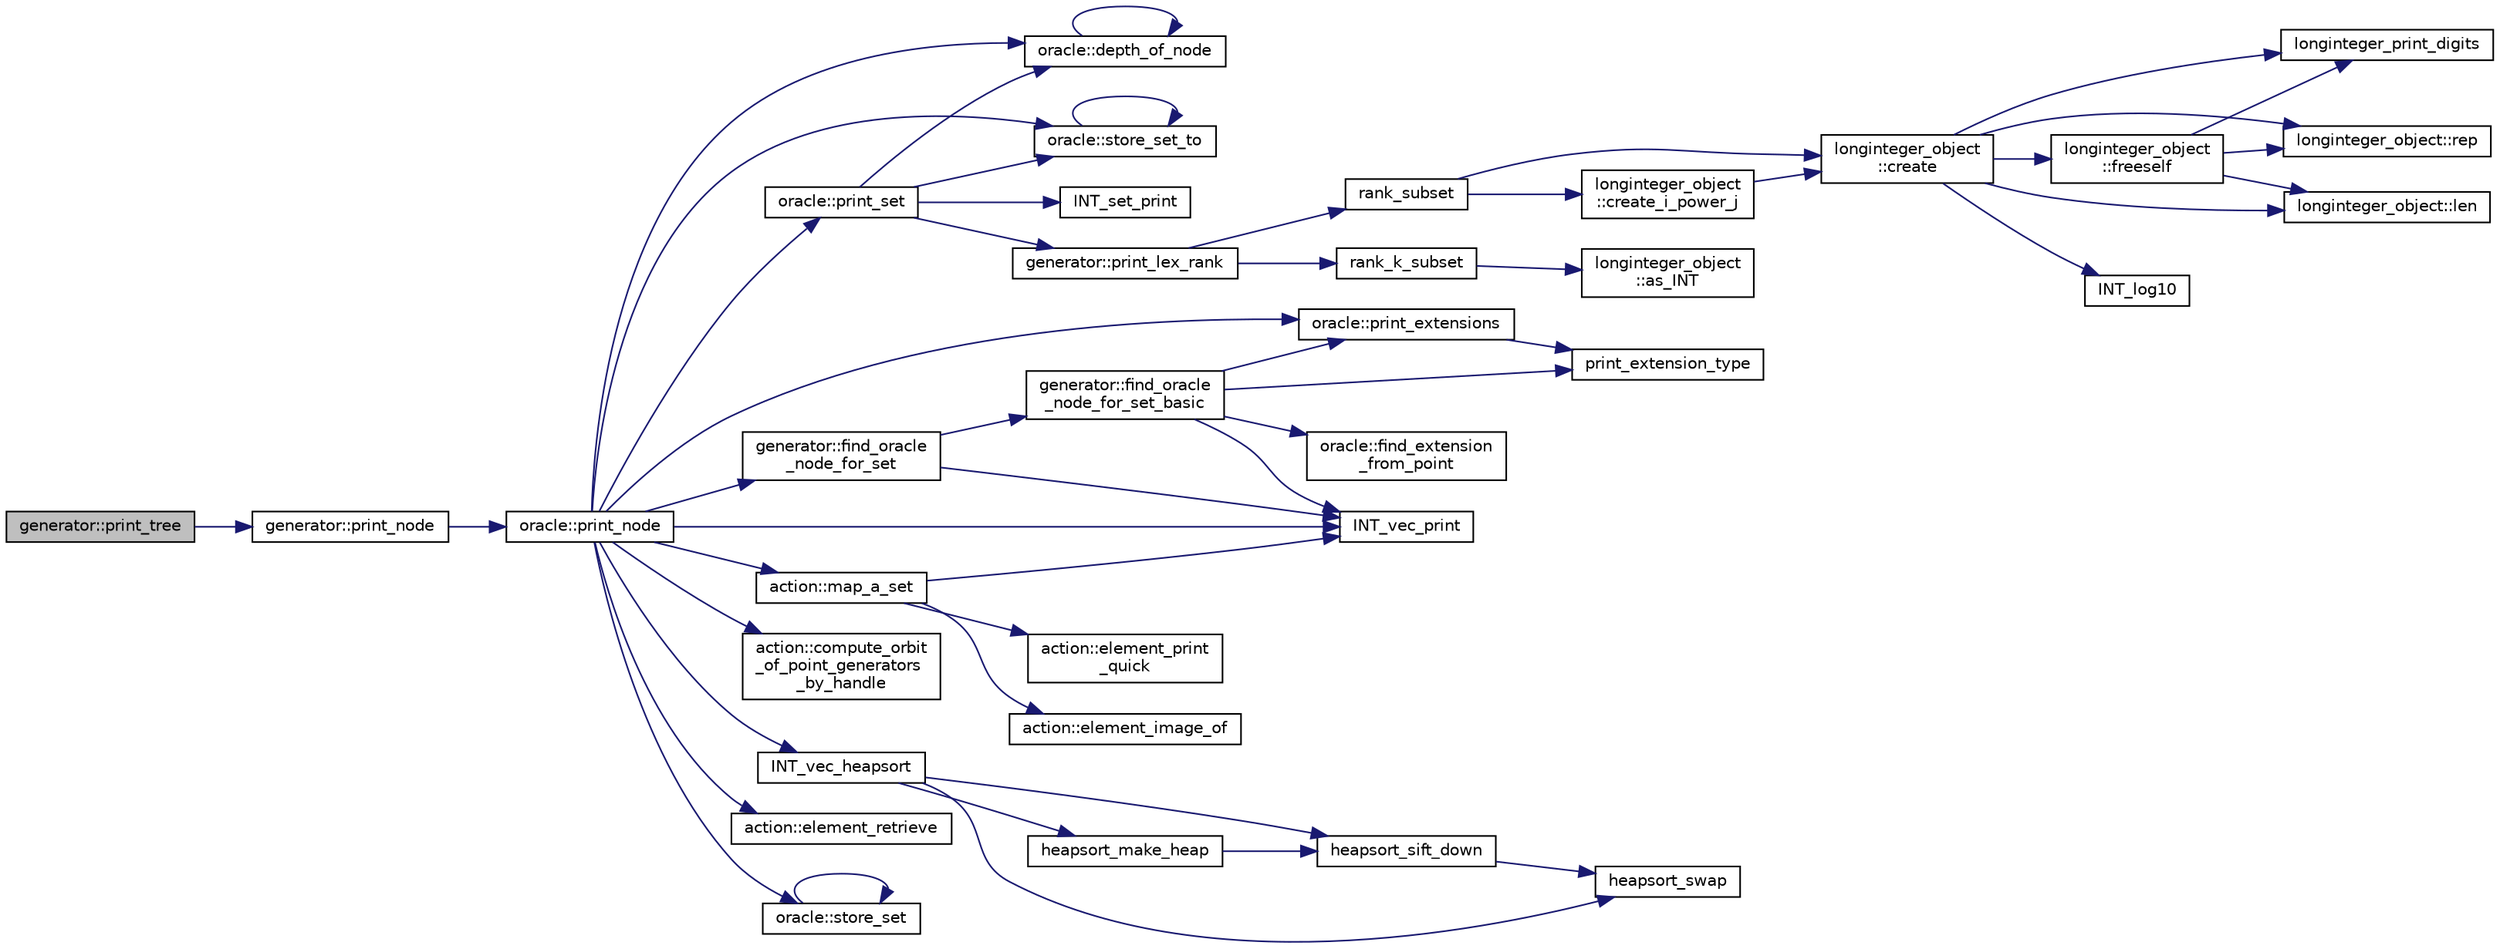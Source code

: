 digraph "generator::print_tree"
{
  edge [fontname="Helvetica",fontsize="10",labelfontname="Helvetica",labelfontsize="10"];
  node [fontname="Helvetica",fontsize="10",shape=record];
  rankdir="LR";
  Node19089 [label="generator::print_tree",height=0.2,width=0.4,color="black", fillcolor="grey75", style="filled", fontcolor="black"];
  Node19089 -> Node19090 [color="midnightblue",fontsize="10",style="solid",fontname="Helvetica"];
  Node19090 [label="generator::print_node",height=0.2,width=0.4,color="black", fillcolor="white", style="filled",URL="$d7/d73/classgenerator.html#a1e3711f29fa53013750b2009e549ba49"];
  Node19090 -> Node19091 [color="midnightblue",fontsize="10",style="solid",fontname="Helvetica"];
  Node19091 [label="oracle::print_node",height=0.2,width=0.4,color="black", fillcolor="white", style="filled",URL="$d7/da7/classoracle.html#a8df91a7021b0e44a5c535515aa9c2062"];
  Node19091 -> Node19092 [color="midnightblue",fontsize="10",style="solid",fontname="Helvetica"];
  Node19092 [label="oracle::depth_of_node",height=0.2,width=0.4,color="black", fillcolor="white", style="filled",URL="$d7/da7/classoracle.html#a022e34d01ca887785e17c9f3fb25193e"];
  Node19092 -> Node19092 [color="midnightblue",fontsize="10",style="solid",fontname="Helvetica"];
  Node19091 -> Node19093 [color="midnightblue",fontsize="10",style="solid",fontname="Helvetica"];
  Node19093 [label="oracle::print_set",height=0.2,width=0.4,color="black", fillcolor="white", style="filled",URL="$d7/da7/classoracle.html#ad61bc9aa21c6a21da3845c83450faedc"];
  Node19093 -> Node19092 [color="midnightblue",fontsize="10",style="solid",fontname="Helvetica"];
  Node19093 -> Node19094 [color="midnightblue",fontsize="10",style="solid",fontname="Helvetica"];
  Node19094 [label="oracle::store_set_to",height=0.2,width=0.4,color="black", fillcolor="white", style="filled",URL="$d7/da7/classoracle.html#a4489d03d342f31d1e64632ce4d0e700d"];
  Node19094 -> Node19094 [color="midnightblue",fontsize="10",style="solid",fontname="Helvetica"];
  Node19093 -> Node19095 [color="midnightblue",fontsize="10",style="solid",fontname="Helvetica"];
  Node19095 [label="INT_set_print",height=0.2,width=0.4,color="black", fillcolor="white", style="filled",URL="$df/dbf/sajeeb_8_c.html#a97614645ec11df30e0e896367f91ffd9"];
  Node19093 -> Node19096 [color="midnightblue",fontsize="10",style="solid",fontname="Helvetica"];
  Node19096 [label="generator::print_lex_rank",height=0.2,width=0.4,color="black", fillcolor="white", style="filled",URL="$d7/d73/classgenerator.html#ab89ba2cf2329ea137bcab9b5f38e9595"];
  Node19096 -> Node19097 [color="midnightblue",fontsize="10",style="solid",fontname="Helvetica"];
  Node19097 [label="rank_subset",height=0.2,width=0.4,color="black", fillcolor="white", style="filled",URL="$de/ded/test2_8_c.html#abf5de6698fa2a247092d09eb65dbec60"];
  Node19097 -> Node19098 [color="midnightblue",fontsize="10",style="solid",fontname="Helvetica"];
  Node19098 [label="longinteger_object\l::create",height=0.2,width=0.4,color="black", fillcolor="white", style="filled",URL="$dd/d7e/classlonginteger__object.html#a95d2eebc60849c3963a49298b1f498c2"];
  Node19098 -> Node19099 [color="midnightblue",fontsize="10",style="solid",fontname="Helvetica"];
  Node19099 [label="longinteger_object\l::freeself",height=0.2,width=0.4,color="black", fillcolor="white", style="filled",URL="$dd/d7e/classlonginteger__object.html#a06450f8c4795d81da6d680830ef958a1"];
  Node19099 -> Node19100 [color="midnightblue",fontsize="10",style="solid",fontname="Helvetica"];
  Node19100 [label="longinteger_print_digits",height=0.2,width=0.4,color="black", fillcolor="white", style="filled",URL="$de/dc5/algebra__and__number__theory_8h.html#ac2bac7b12f5b6440b8dad275cd7a157d"];
  Node19099 -> Node19101 [color="midnightblue",fontsize="10",style="solid",fontname="Helvetica"];
  Node19101 [label="longinteger_object::rep",height=0.2,width=0.4,color="black", fillcolor="white", style="filled",URL="$dd/d7e/classlonginteger__object.html#a3ecaf12738cc721d281c416503f241e2"];
  Node19099 -> Node19102 [color="midnightblue",fontsize="10",style="solid",fontname="Helvetica"];
  Node19102 [label="longinteger_object::len",height=0.2,width=0.4,color="black", fillcolor="white", style="filled",URL="$dd/d7e/classlonginteger__object.html#a0bfeae35be8a6fd44ed7f76413596ab1"];
  Node19098 -> Node19103 [color="midnightblue",fontsize="10",style="solid",fontname="Helvetica"];
  Node19103 [label="INT_log10",height=0.2,width=0.4,color="black", fillcolor="white", style="filled",URL="$de/dc5/algebra__and__number__theory_8h.html#a98bc0a6c562370a355165d2538dac250"];
  Node19098 -> Node19100 [color="midnightblue",fontsize="10",style="solid",fontname="Helvetica"];
  Node19098 -> Node19101 [color="midnightblue",fontsize="10",style="solid",fontname="Helvetica"];
  Node19098 -> Node19102 [color="midnightblue",fontsize="10",style="solid",fontname="Helvetica"];
  Node19097 -> Node19104 [color="midnightblue",fontsize="10",style="solid",fontname="Helvetica"];
  Node19104 [label="longinteger_object\l::create_i_power_j",height=0.2,width=0.4,color="black", fillcolor="white", style="filled",URL="$dd/d7e/classlonginteger__object.html#abd7f646a9077ab9a8c2754c221ae8e2a"];
  Node19104 -> Node19098 [color="midnightblue",fontsize="10",style="solid",fontname="Helvetica"];
  Node19096 -> Node19105 [color="midnightblue",fontsize="10",style="solid",fontname="Helvetica"];
  Node19105 [label="rank_k_subset",height=0.2,width=0.4,color="black", fillcolor="white", style="filled",URL="$d2/d7c/combinatorics_8_c.html#a8ec9127fb82ee9dfa337c897c7060a57"];
  Node19105 -> Node19106 [color="midnightblue",fontsize="10",style="solid",fontname="Helvetica"];
  Node19106 [label="longinteger_object\l::as_INT",height=0.2,width=0.4,color="black", fillcolor="white", style="filled",URL="$dd/d7e/classlonginteger__object.html#afb992d4679a6741acc63c8bcba27971e"];
  Node19091 -> Node19094 [color="midnightblue",fontsize="10",style="solid",fontname="Helvetica"];
  Node19091 -> Node19107 [color="midnightblue",fontsize="10",style="solid",fontname="Helvetica"];
  Node19107 [label="oracle::print_extensions",height=0.2,width=0.4,color="black", fillcolor="white", style="filled",URL="$d7/da7/classoracle.html#a6ea212ee0158a6c6146d54f79ba0e9f3"];
  Node19107 -> Node19108 [color="midnightblue",fontsize="10",style="solid",fontname="Helvetica"];
  Node19108 [label="print_extension_type",height=0.2,width=0.4,color="black", fillcolor="white", style="filled",URL="$da/d10/other_8h.html#ab39242254c1c0bce13010118473d8c74"];
  Node19091 -> Node19109 [color="midnightblue",fontsize="10",style="solid",fontname="Helvetica"];
  Node19109 [label="action::compute_orbit\l_of_point_generators\l_by_handle",height=0.2,width=0.4,color="black", fillcolor="white", style="filled",URL="$d2/d86/classaction.html#a8d13b4c518ed1591695e06071de2fe6c"];
  Node19091 -> Node19110 [color="midnightblue",fontsize="10",style="solid",fontname="Helvetica"];
  Node19110 [label="INT_vec_heapsort",height=0.2,width=0.4,color="black", fillcolor="white", style="filled",URL="$d5/de2/foundations_2data__structures_2data__structures_8h.html#a3590ad9987f801fbfc94634300182f39"];
  Node19110 -> Node19111 [color="midnightblue",fontsize="10",style="solid",fontname="Helvetica"];
  Node19111 [label="heapsort_make_heap",height=0.2,width=0.4,color="black", fillcolor="white", style="filled",URL="$d4/dd7/sorting_8_c.html#a42f24453d7d77eeb1338ebd1a13cfdbb"];
  Node19111 -> Node19112 [color="midnightblue",fontsize="10",style="solid",fontname="Helvetica"];
  Node19112 [label="heapsort_sift_down",height=0.2,width=0.4,color="black", fillcolor="white", style="filled",URL="$d4/dd7/sorting_8_c.html#a65cbb1a6a3f01f511673705437ddc18b"];
  Node19112 -> Node19113 [color="midnightblue",fontsize="10",style="solid",fontname="Helvetica"];
  Node19113 [label="heapsort_swap",height=0.2,width=0.4,color="black", fillcolor="white", style="filled",URL="$d4/dd7/sorting_8_c.html#a8f048362e6065297b19b6975bcbbfcc6"];
  Node19110 -> Node19113 [color="midnightblue",fontsize="10",style="solid",fontname="Helvetica"];
  Node19110 -> Node19112 [color="midnightblue",fontsize="10",style="solid",fontname="Helvetica"];
  Node19091 -> Node19114 [color="midnightblue",fontsize="10",style="solid",fontname="Helvetica"];
  Node19114 [label="action::element_retrieve",height=0.2,width=0.4,color="black", fillcolor="white", style="filled",URL="$d2/d86/classaction.html#ad28f6f8810ffbad64c1490f78e51e2b1"];
  Node19091 -> Node19115 [color="midnightblue",fontsize="10",style="solid",fontname="Helvetica"];
  Node19115 [label="oracle::store_set",height=0.2,width=0.4,color="black", fillcolor="white", style="filled",URL="$d7/da7/classoracle.html#abbf5fae543cb81c13c03282968faf9ad"];
  Node19115 -> Node19115 [color="midnightblue",fontsize="10",style="solid",fontname="Helvetica"];
  Node19091 -> Node19116 [color="midnightblue",fontsize="10",style="solid",fontname="Helvetica"];
  Node19116 [label="action::map_a_set",height=0.2,width=0.4,color="black", fillcolor="white", style="filled",URL="$d2/d86/classaction.html#a600e542e5aeca2a46f18110e027947e0"];
  Node19116 -> Node19117 [color="midnightblue",fontsize="10",style="solid",fontname="Helvetica"];
  Node19117 [label="action::element_print\l_quick",height=0.2,width=0.4,color="black", fillcolor="white", style="filled",URL="$d2/d86/classaction.html#a4844680cf6750396f76494a28655265b"];
  Node19116 -> Node19118 [color="midnightblue",fontsize="10",style="solid",fontname="Helvetica"];
  Node19118 [label="INT_vec_print",height=0.2,width=0.4,color="black", fillcolor="white", style="filled",URL="$df/dbf/sajeeb_8_c.html#a79a5901af0b47dd0d694109543c027fe"];
  Node19116 -> Node19119 [color="midnightblue",fontsize="10",style="solid",fontname="Helvetica"];
  Node19119 [label="action::element_image_of",height=0.2,width=0.4,color="black", fillcolor="white", style="filled",URL="$d2/d86/classaction.html#ae09559d4537a048fc860f8a74a31393d"];
  Node19091 -> Node19120 [color="midnightblue",fontsize="10",style="solid",fontname="Helvetica"];
  Node19120 [label="generator::find_oracle\l_node_for_set",height=0.2,width=0.4,color="black", fillcolor="white", style="filled",URL="$d7/d73/classgenerator.html#acdf58f4d0bdb6a88af63cdd5fb5d6bff"];
  Node19120 -> Node19118 [color="midnightblue",fontsize="10",style="solid",fontname="Helvetica"];
  Node19120 -> Node19121 [color="midnightblue",fontsize="10",style="solid",fontname="Helvetica"];
  Node19121 [label="generator::find_oracle\l_node_for_set_basic",height=0.2,width=0.4,color="black", fillcolor="white", style="filled",URL="$d7/d73/classgenerator.html#aef74bcab80fb84791767d56f6cc1464f"];
  Node19121 -> Node19118 [color="midnightblue",fontsize="10",style="solid",fontname="Helvetica"];
  Node19121 -> Node19122 [color="midnightblue",fontsize="10",style="solid",fontname="Helvetica"];
  Node19122 [label="oracle::find_extension\l_from_point",height=0.2,width=0.4,color="black", fillcolor="white", style="filled",URL="$d7/da7/classoracle.html#aa6091b5a2260435d706a61ddc06ad1a4"];
  Node19121 -> Node19107 [color="midnightblue",fontsize="10",style="solid",fontname="Helvetica"];
  Node19121 -> Node19108 [color="midnightblue",fontsize="10",style="solid",fontname="Helvetica"];
  Node19091 -> Node19118 [color="midnightblue",fontsize="10",style="solid",fontname="Helvetica"];
}

